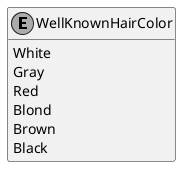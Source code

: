﻿@startuml
hide empty members
skinparam monochrome true
skinparam backgroundcolor transparent

enum WellKnownHairColor {
    White
    Gray
    Red
    Blond
    Brown
    Black
}

@enduml
